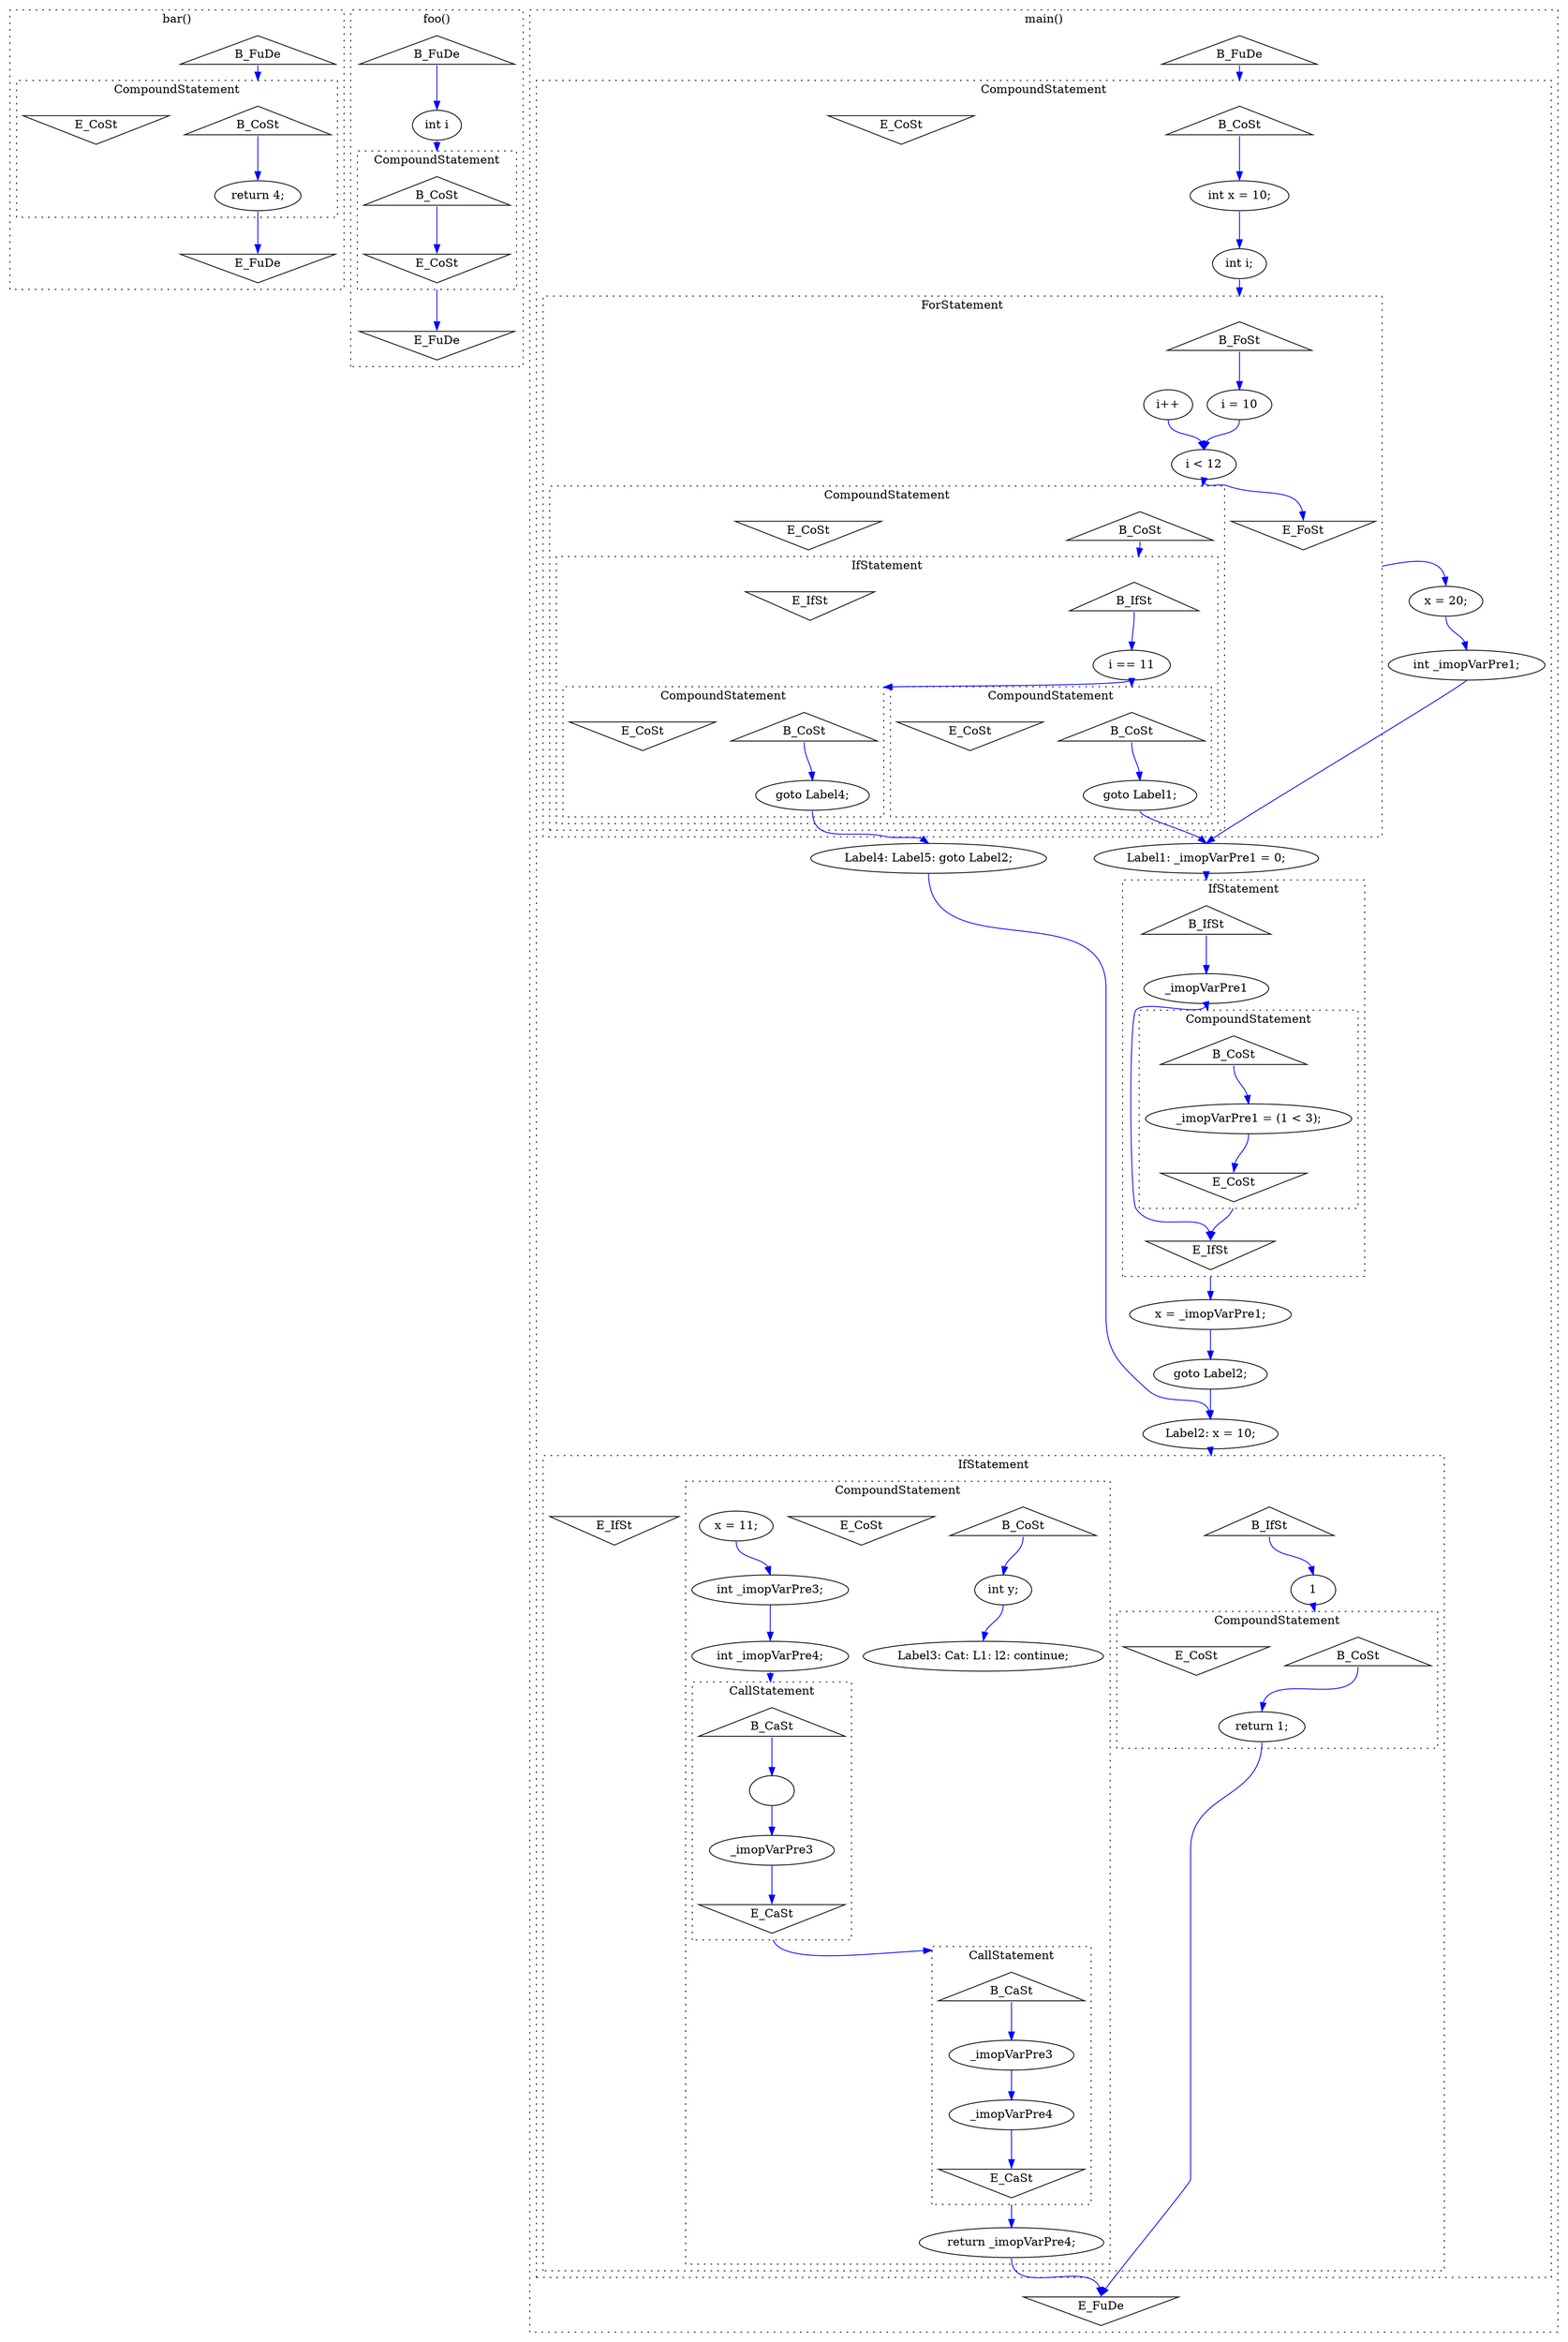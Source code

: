 digraph graph535687332 {
	compound=true;
	edge[color=blue];
	subgraph cluster495984416 {
		compound=true;
		style=dotted;
		label="bar()";
		node1829287142[label="B_FuDe", shape="triangle"];
		node269853881[label="E_FuDe", shape="invtriangle"];
		subgraph cluster449541293 {
			compound=true;
			style=dotted;
			label="CompoundStatement";
			node129958347[label="B_CoSt", shape="triangle"];
			node792210014[label="E_CoSt", shape="invtriangle"];
			node313881452[label="return 4;"];
		}
	}
	subgraph cluster1402606475 {
		compound=true;
		style=dotted;
		label="foo()";
		node752148842[label="B_FuDe", shape="triangle"];
		node1112560756[label="E_FuDe", shape="invtriangle"];
		node2068279617[label="int i"];
		subgraph cluster2017600489 {
			compound=true;
			style=dotted;
			label="CompoundStatement";
			node1930842682[label="B_CoSt", shape="triangle"];
			node866474968[label="E_CoSt", shape="invtriangle"];
		}
	}
	subgraph cluster1940449684 {
		compound=true;
		style=dotted;
		label="main()";
		node438092131[label="B_FuDe", shape="triangle"];
		node1532675992[label="E_FuDe", shape="invtriangle"];
		subgraph cluster1110981808 {
			compound=true;
			style=dotted;
			label="CompoundStatement";
			node1986562346[label="B_CoSt", shape="triangle"];
			node176376157[label="E_CoSt", shape="invtriangle"];
			node132659602[label="int x = 10;"];
			node70666339[label="int i;"];
			subgraph cluster908435478 {
				compound=true;
				style=dotted;
				label="ForStatement";
				node645717550[label="B_FoSt", shape="triangle"];
				node1620989914[label="E_FoSt", shape="invtriangle"];
				node1457352442[label="i = 10"];
				node1298350375[label="i < 12"];
				node221145867[label="i++"];
				subgraph cluster521985523 {
					compound=true;
					style=dotted;
					label="CompoundStatement";
					node579590740[label="B_CoSt", shape="triangle"];
					node1974918491[label="E_CoSt", shape="invtriangle"];
					subgraph cluster188647125 {
						compound=true;
						style=dotted;
						label="IfStatement";
						node1924411652[label="B_IfSt", shape="triangle"];
						node236002428[label="E_IfSt", shape="invtriangle"];
						node1292784864[label="i == 11"];
						subgraph cluster855206842 {
							compound=true;
							style=dotted;
							label="CompoundStatement";
							node1628848368[label="B_CoSt", shape="triangle"];
							node1742885458[label="E_CoSt", shape="invtriangle"];
							node1492431642[label="goto Label1;"];
						}
						subgraph cluster564766469 {
							compound=true;
							style=dotted;
							label="CompoundStatement";
							node1928028672[label="B_CoSt", shape="triangle"];
							node124702413[label="E_CoSt", shape="invtriangle"];
							node2063581529[label="goto Label4;"];
						}
					}
				}
			}
			node377667724[label="x = 20;"];
			node1255024717[label="int _imopVarPre1;"];
			node2012910465[label="Label1: _imopVarPre1 = 0;"];
			subgraph cluster1993812827 {
				compound=true;
				style=dotted;
				label="IfStatement";
				node2091684862[label="B_IfSt", shape="triangle"];
				node1201360998[label="E_IfSt", shape="invtriangle"];
				node1692317071[label="_imopVarPre1"];
				subgraph cluster723310524 {
					compound=true;
					style=dotted;
					label="CompoundStatement";
					node859279938[label="B_CoSt", shape="triangle"];
					node775093282[label="E_CoSt", shape="invtriangle"];
					node1062295206[label="_imopVarPre1 = (1 < 3);"];
				}
			}
			node1925044167[label="x = _imopVarPre1;"];
			node2098720336[label="goto Label2;"];
			node1157484092[label="Label4: Label5: goto Label2;"];
			node1816633311[label="Label2: x = 10;"];
			subgraph cluster2044211046 {
				compound=true;
				style=dotted;
				label="IfStatement";
				node431097582[label="B_IfSt", shape="triangle"];
				node268258490[label="E_IfSt", shape="invtriangle"];
				node1595180029[label="1"];
				subgraph cluster1729045606 {
					compound=true;
					style=dotted;
					label="CompoundStatement";
					node1845746463[label="B_CoSt", shape="triangle"];
					node201245433[label="E_CoSt", shape="invtriangle"];
					node1888400144[label="return 1;"];
				}
				subgraph cluster1857852787 {
					compound=true;
					style=dotted;
					label="CompoundStatement";
					node513241240[label="B_CoSt", shape="triangle"];
					node1661178041[label="E_CoSt", shape="invtriangle"];
					node1169015699[label="int y;"];
					node1711154833[label="Label3: Cat: L1: l2: continue;"];
					node1200689594[label="x = 11;"];
					node1470959992[label="int _imopVarPre3;"];
					node2084041029[label="int _imopVarPre4;"];
					subgraph cluster1751751420 {
						compound=true;
						style=dotted;
						label="CallStatement";
						node658135690[label="B_CaSt", shape="triangle"];
						node404994500[label="E_CaSt", shape="invtriangle"];
						node1532874332[label=""];
						node2135359921[label="_imopVarPre3"];
					}
					subgraph cluster182254297 {
						compound=true;
						style=dotted;
						label="CallStatement";
						node263495647[label="B_CaSt", shape="triangle"];
						node976133979[label="E_CaSt", shape="invtriangle"];
						node2107853606[label="_imopVarPre3"];
						node281312377[label="_imopVarPre4"];
					}
					node992302041[label="return _imopVarPre4;"];
				}
			}
		}
	}
	node1829287142 -> node129958347[tailport=s, headport=n, weight=8, lhead=cluster449541293];
	node129958347 -> node313881452[tailport=s, headport=n, weight=8];
	node313881452 -> node269853881[weight=8, tailport=s, headport=n];
	node752148842 -> node2068279617[tailport=s, headport=n, weight=8];
	node2068279617 -> node1930842682[lhead=cluster2017600489, weight=8, tailport=s, headport=n];
	node1930842682 -> node866474968[tailport=s, headport=n, weight=8];
	node866474968 -> node1112560756[tailport=s, headport=n, weight=8, ltail=cluster2017600489];
	node438092131 -> node1986562346[tailport=s, headport=n, weight=8, lhead=cluster1110981808];
	node1986562346 -> node132659602[tailport=s, headport=n, weight=8];
	node132659602 -> node70666339[weight=8, tailport=s, headport=n];
	node70666339 -> node645717550[lhead=cluster908435478, weight=8, tailport=s, headport=n];
	node645717550 -> node1457352442[tailport=s, headport=n, weight=8];
	node1457352442 -> node1298350375[weight=8, tailport=s, headport=n];
	node1298350375 -> node579590740[lhead=cluster521985523, weight=8, tailport=s, headport=n];
	node1298350375 -> node1620989914[weight=8, tailport=s, headport=n];
	node221145867 -> node1298350375[weight=8, tailport=s, headport=n];
	node579590740 -> node1924411652[tailport=s, headport=n, weight=8, lhead=cluster188647125];
	node1924411652 -> node1292784864[tailport=s, headport=n, weight=8];
	node1292784864 -> node1628848368[lhead=cluster855206842, weight=8, tailport=s, headport=n];
	node1292784864 -> node1928028672[lhead=cluster564766469, weight=8, tailport=s, headport=n];
	node1628848368 -> node1492431642[tailport=s, headport=n, weight=8];
	node1492431642 -> node2012910465[weight=8, tailport=s, headport=n];
	node1928028672 -> node2063581529[tailport=s, headport=n, weight=8];
	node2063581529 -> node1157484092[weight=8, tailport=s, headport=n];
	node1620989914 -> node377667724[tailport=s, headport=n, weight=8, ltail=cluster908435478];
	node377667724 -> node1255024717[weight=8, tailport=s, headport=n];
	node1255024717 -> node2012910465[weight=8, tailport=s, headport=n];
	node2012910465 -> node2091684862[lhead=cluster1993812827, weight=8, tailport=s, headport=n];
	node2091684862 -> node1692317071[tailport=s, headport=n, weight=8];
	node1692317071 -> node859279938[lhead=cluster723310524, weight=8, tailport=s, headport=n];
	node1692317071 -> node1201360998[weight=8, tailport=s, headport=n];
	node859279938 -> node1062295206[tailport=s, headport=n, weight=8];
	node1062295206 -> node775093282[weight=8, tailport=s, headport=n];
	node775093282 -> node1201360998[tailport=s, headport=n, weight=8, ltail=cluster723310524];
	node1201360998 -> node1925044167[tailport=s, headport=n, weight=8, ltail=cluster1993812827];
	node1925044167 -> node2098720336[weight=8, tailport=s, headport=n];
	node2098720336 -> node1816633311[weight=8, tailport=s, headport=n];
	node1157484092 -> node1816633311[weight=8, tailport=s, headport=n];
	node1816633311 -> node431097582[lhead=cluster2044211046, weight=8, tailport=s, headport=n];
	node431097582 -> node1595180029[tailport=s, headport=n, weight=8];
	node1595180029 -> node1845746463[lhead=cluster1729045606, weight=8, tailport=s, headport=n];
	node1845746463 -> node1888400144[tailport=s, headport=n, weight=8];
	node1888400144 -> node1532675992[weight=8, tailport=s, headport=n];
	node513241240 -> node1169015699[tailport=s, headport=n, weight=8];
	node1169015699 -> node1711154833[weight=8, tailport=s, headport=n];
	node1200689594 -> node1470959992[weight=8, tailport=s, headport=n];
	node1470959992 -> node2084041029[weight=8, tailport=s, headport=n];
	node2084041029 -> node658135690[lhead=cluster1751751420, weight=8, tailport=s, headport=n];
	node658135690 -> node1532874332[tailport=s, headport=n, weight=8];
	node1532874332 -> node2135359921[weight=8, tailport=s, headport=n];
	node2135359921 -> node404994500[weight=8, tailport=s, headport=n];
	node404994500 -> node263495647[tailport=s, headport=n, ltail=cluster1751751420, lhead=cluster182254297];
	node263495647 -> node2107853606[tailport=s, headport=n, weight=8];
	node2107853606 -> node281312377[weight=8, tailport=s, headport=n];
	node281312377 -> node976133979[weight=8, tailport=s, headport=n];
	node976133979 -> node992302041[tailport=s, headport=n, weight=8, ltail=cluster182254297];
	node992302041 -> node1532675992[weight=8, tailport=s, headport=n];
}
